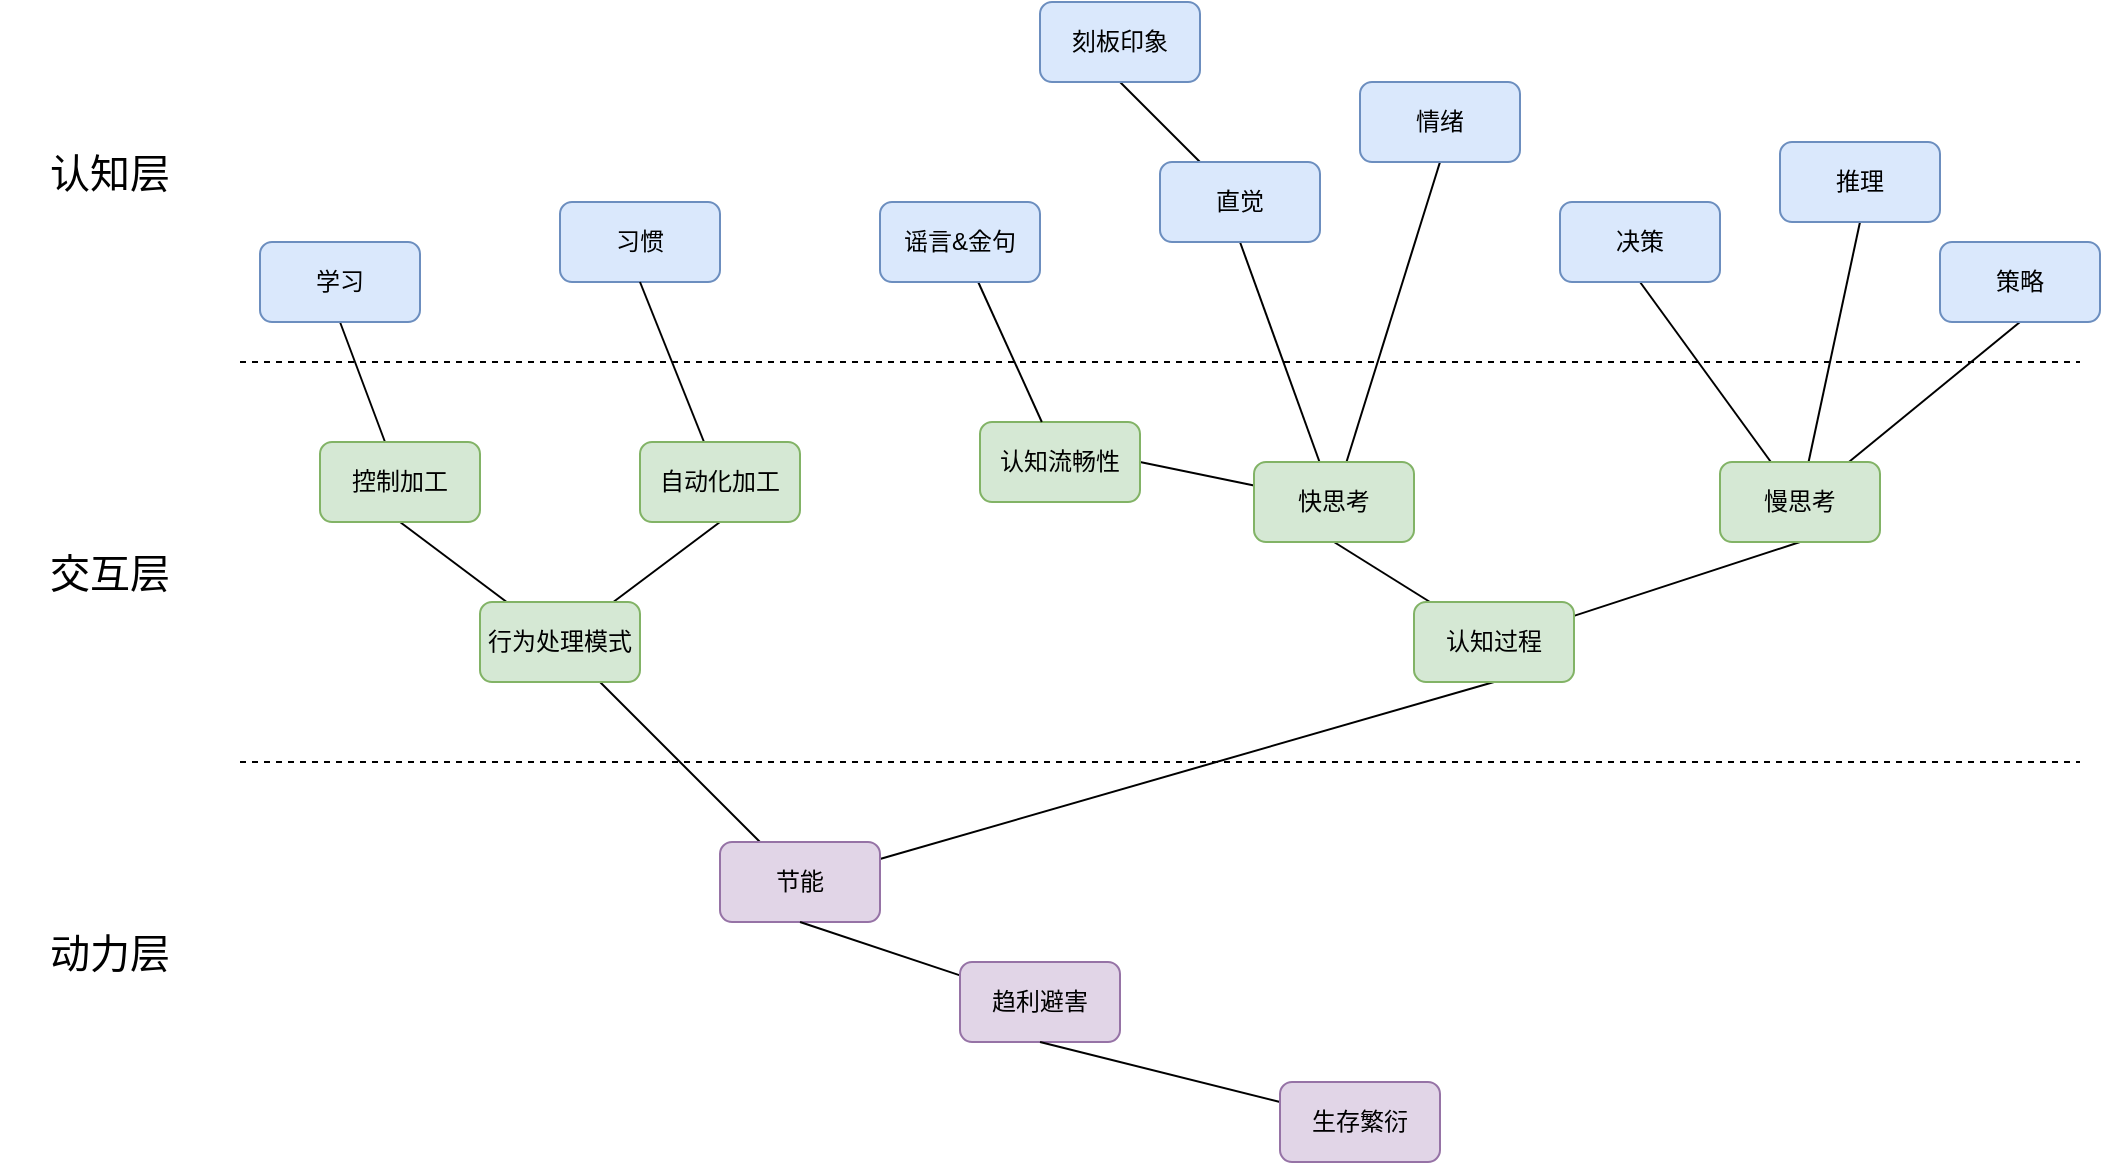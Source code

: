 <mxfile version="23.0.2" type="github">
  <diagram name="第 1 页" id="a5UMHPssw-oFXYJvmg0h">
    <mxGraphModel dx="1434" dy="746" grid="1" gridSize="10" guides="1" tooltips="1" connect="1" arrows="1" fold="1" page="1" pageScale="1" pageWidth="827" pageHeight="1169" math="0" shadow="0">
      <root>
        <mxCell id="0" />
        <mxCell id="1" parent="0" />
        <mxCell id="8wiE_rNxjlX-vsqhIwx7-1" value="" style="endArrow=none;dashed=1;html=1;rounded=0;" edge="1" parent="1">
          <mxGeometry width="50" height="50" relative="1" as="geometry">
            <mxPoint x="160" y="440" as="sourcePoint" />
            <mxPoint x="1080" y="440" as="targetPoint" />
          </mxGeometry>
        </mxCell>
        <mxCell id="8wiE_rNxjlX-vsqhIwx7-2" value="" style="endArrow=none;dashed=1;html=1;rounded=0;" edge="1" parent="1">
          <mxGeometry width="50" height="50" relative="1" as="geometry">
            <mxPoint x="160" y="640" as="sourcePoint" />
            <mxPoint x="1080" y="640" as="targetPoint" />
          </mxGeometry>
        </mxCell>
        <mxCell id="8wiE_rNxjlX-vsqhIwx7-3" value="认知层" style="text;html=1;strokeColor=none;fillColor=none;align=center;verticalAlign=middle;whiteSpace=wrap;rounded=0;fontSize=20;" vertex="1" parent="1">
          <mxGeometry x="40" y="330" width="110" height="30" as="geometry" />
        </mxCell>
        <mxCell id="8wiE_rNxjlX-vsqhIwx7-4" value="交互层" style="text;html=1;strokeColor=none;fillColor=none;align=center;verticalAlign=middle;whiteSpace=wrap;rounded=0;fontSize=20;" vertex="1" parent="1">
          <mxGeometry x="40" y="530" width="110" height="30" as="geometry" />
        </mxCell>
        <mxCell id="8wiE_rNxjlX-vsqhIwx7-5" value="动力层" style="text;html=1;strokeColor=none;fillColor=none;align=center;verticalAlign=middle;whiteSpace=wrap;rounded=0;fontSize=20;" vertex="1" parent="1">
          <mxGeometry x="40" y="720" width="110" height="30" as="geometry" />
        </mxCell>
        <mxCell id="8wiE_rNxjlX-vsqhIwx7-10" style="rounded=0;orthogonalLoop=1;jettySize=auto;html=1;endArrow=none;endFill=0;" edge="1" parent="1" source="8wiE_rNxjlX-vsqhIwx7-7" target="8wiE_rNxjlX-vsqhIwx7-8">
          <mxGeometry relative="1" as="geometry" />
        </mxCell>
        <mxCell id="8wiE_rNxjlX-vsqhIwx7-22" style="edgeStyle=none;shape=connector;rounded=0;orthogonalLoop=1;jettySize=auto;html=1;entryX=0.5;entryY=1;entryDx=0;entryDy=0;labelBackgroundColor=default;strokeColor=default;align=center;verticalAlign=middle;fontFamily=Helvetica;fontSize=11;fontColor=default;endArrow=none;endFill=0;" edge="1" parent="1" source="8wiE_rNxjlX-vsqhIwx7-7" target="8wiE_rNxjlX-vsqhIwx7-21">
          <mxGeometry relative="1" as="geometry" />
        </mxCell>
        <mxCell id="8wiE_rNxjlX-vsqhIwx7-7" value="节能" style="rounded=1;whiteSpace=wrap;html=1;fillColor=#e1d5e7;strokeColor=#9673a6;" vertex="1" parent="1">
          <mxGeometry x="400" y="680" width="80" height="40" as="geometry" />
        </mxCell>
        <mxCell id="8wiE_rNxjlX-vsqhIwx7-12" style="rounded=0;orthogonalLoop=1;jettySize=auto;html=1;entryX=0.5;entryY=1;entryDx=0;entryDy=0;endArrow=none;endFill=0;" edge="1" parent="1" source="8wiE_rNxjlX-vsqhIwx7-8" target="8wiE_rNxjlX-vsqhIwx7-11">
          <mxGeometry relative="1" as="geometry" />
        </mxCell>
        <mxCell id="8wiE_rNxjlX-vsqhIwx7-17" style="edgeStyle=none;shape=connector;rounded=0;orthogonalLoop=1;jettySize=auto;html=1;entryX=0.5;entryY=1;entryDx=0;entryDy=0;labelBackgroundColor=default;strokeColor=default;align=center;verticalAlign=middle;fontFamily=Helvetica;fontSize=11;fontColor=default;endArrow=none;endFill=0;" edge="1" parent="1" source="8wiE_rNxjlX-vsqhIwx7-8" target="8wiE_rNxjlX-vsqhIwx7-16">
          <mxGeometry relative="1" as="geometry" />
        </mxCell>
        <mxCell id="8wiE_rNxjlX-vsqhIwx7-8" value="行为处理模式" style="rounded=1;whiteSpace=wrap;html=1;fillColor=#d5e8d4;strokeColor=#82b366;" vertex="1" parent="1">
          <mxGeometry x="280" y="560" width="80" height="40" as="geometry" />
        </mxCell>
        <mxCell id="8wiE_rNxjlX-vsqhIwx7-9" value="习惯" style="rounded=1;whiteSpace=wrap;html=1;fillColor=#dae8fc;strokeColor=#6c8ebf;" vertex="1" parent="1">
          <mxGeometry x="320" y="360" width="80" height="40" as="geometry" />
        </mxCell>
        <mxCell id="8wiE_rNxjlX-vsqhIwx7-13" style="edgeStyle=none;shape=connector;rounded=0;orthogonalLoop=1;jettySize=auto;html=1;entryX=0.5;entryY=1;entryDx=0;entryDy=0;labelBackgroundColor=default;strokeColor=default;align=center;verticalAlign=middle;fontFamily=Helvetica;fontSize=11;fontColor=default;endArrow=none;endFill=0;" edge="1" parent="1" source="8wiE_rNxjlX-vsqhIwx7-11" target="8wiE_rNxjlX-vsqhIwx7-9">
          <mxGeometry relative="1" as="geometry" />
        </mxCell>
        <mxCell id="8wiE_rNxjlX-vsqhIwx7-11" value="自动化加工" style="rounded=1;whiteSpace=wrap;html=1;fillColor=#d5e8d4;strokeColor=#82b366;" vertex="1" parent="1">
          <mxGeometry x="360" y="480" width="80" height="40" as="geometry" />
        </mxCell>
        <mxCell id="8wiE_rNxjlX-vsqhIwx7-15" style="edgeStyle=none;shape=connector;rounded=0;orthogonalLoop=1;jettySize=auto;html=1;entryX=0.5;entryY=1;entryDx=0;entryDy=0;labelBackgroundColor=default;strokeColor=default;align=center;verticalAlign=middle;fontFamily=Helvetica;fontSize=11;fontColor=default;endArrow=none;endFill=0;" edge="1" parent="1" source="8wiE_rNxjlX-vsqhIwx7-14" target="8wiE_rNxjlX-vsqhIwx7-7">
          <mxGeometry relative="1" as="geometry" />
        </mxCell>
        <mxCell id="8wiE_rNxjlX-vsqhIwx7-14" value="趋利避害" style="rounded=1;whiteSpace=wrap;html=1;fillColor=#e1d5e7;strokeColor=#9673a6;" vertex="1" parent="1">
          <mxGeometry x="520" y="740" width="80" height="40" as="geometry" />
        </mxCell>
        <mxCell id="8wiE_rNxjlX-vsqhIwx7-20" style="edgeStyle=none;shape=connector;rounded=0;orthogonalLoop=1;jettySize=auto;html=1;entryX=0.5;entryY=1;entryDx=0;entryDy=0;labelBackgroundColor=default;strokeColor=default;align=center;verticalAlign=middle;fontFamily=Helvetica;fontSize=11;fontColor=default;endArrow=none;endFill=0;" edge="1" parent="1" source="8wiE_rNxjlX-vsqhIwx7-16" target="8wiE_rNxjlX-vsqhIwx7-19">
          <mxGeometry relative="1" as="geometry" />
        </mxCell>
        <mxCell id="8wiE_rNxjlX-vsqhIwx7-16" value="控制加工" style="rounded=1;whiteSpace=wrap;html=1;fillColor=#d5e8d4;strokeColor=#82b366;" vertex="1" parent="1">
          <mxGeometry x="200" y="480" width="80" height="40" as="geometry" />
        </mxCell>
        <mxCell id="8wiE_rNxjlX-vsqhIwx7-19" value="学习" style="rounded=1;whiteSpace=wrap;html=1;fillColor=#dae8fc;strokeColor=#6c8ebf;" vertex="1" parent="1">
          <mxGeometry x="170" y="380" width="80" height="40" as="geometry" />
        </mxCell>
        <mxCell id="8wiE_rNxjlX-vsqhIwx7-25" style="edgeStyle=none;shape=connector;rounded=0;orthogonalLoop=1;jettySize=auto;html=1;entryX=0.5;entryY=1;entryDx=0;entryDy=0;labelBackgroundColor=default;strokeColor=default;align=center;verticalAlign=middle;fontFamily=Helvetica;fontSize=11;fontColor=default;endArrow=none;endFill=0;" edge="1" parent="1" source="8wiE_rNxjlX-vsqhIwx7-21" target="8wiE_rNxjlX-vsqhIwx7-23">
          <mxGeometry relative="1" as="geometry" />
        </mxCell>
        <mxCell id="8wiE_rNxjlX-vsqhIwx7-26" style="edgeStyle=none;shape=connector;rounded=0;orthogonalLoop=1;jettySize=auto;html=1;entryX=0.5;entryY=1;entryDx=0;entryDy=0;labelBackgroundColor=default;strokeColor=default;align=center;verticalAlign=middle;fontFamily=Helvetica;fontSize=11;fontColor=default;endArrow=none;endFill=0;" edge="1" parent="1" source="8wiE_rNxjlX-vsqhIwx7-21" target="8wiE_rNxjlX-vsqhIwx7-24">
          <mxGeometry relative="1" as="geometry" />
        </mxCell>
        <mxCell id="8wiE_rNxjlX-vsqhIwx7-21" value="认知过程" style="rounded=1;whiteSpace=wrap;html=1;fillColor=#d5e8d4;strokeColor=#82b366;" vertex="1" parent="1">
          <mxGeometry x="747" y="560" width="80" height="40" as="geometry" />
        </mxCell>
        <mxCell id="8wiE_rNxjlX-vsqhIwx7-28" style="edgeStyle=none;shape=connector;rounded=0;orthogonalLoop=1;jettySize=auto;html=1;entryX=0.5;entryY=1;entryDx=0;entryDy=0;labelBackgroundColor=default;strokeColor=default;align=center;verticalAlign=middle;fontFamily=Helvetica;fontSize=11;fontColor=default;endArrow=none;endFill=0;" edge="1" parent="1" source="8wiE_rNxjlX-vsqhIwx7-23" target="8wiE_rNxjlX-vsqhIwx7-27">
          <mxGeometry relative="1" as="geometry" />
        </mxCell>
        <mxCell id="8wiE_rNxjlX-vsqhIwx7-33" style="edgeStyle=none;shape=connector;rounded=0;orthogonalLoop=1;jettySize=auto;html=1;entryX=0.5;entryY=1;entryDx=0;entryDy=0;labelBackgroundColor=default;strokeColor=default;align=center;verticalAlign=middle;fontFamily=Helvetica;fontSize=11;fontColor=default;endArrow=none;endFill=0;" edge="1" parent="1" source="8wiE_rNxjlX-vsqhIwx7-23" target="8wiE_rNxjlX-vsqhIwx7-32">
          <mxGeometry relative="1" as="geometry" />
        </mxCell>
        <mxCell id="8wiE_rNxjlX-vsqhIwx7-44" style="edgeStyle=none;shape=connector;rounded=0;orthogonalLoop=1;jettySize=auto;html=1;entryX=1;entryY=0.5;entryDx=0;entryDy=0;labelBackgroundColor=default;strokeColor=default;align=center;verticalAlign=middle;fontFamily=Helvetica;fontSize=11;fontColor=default;endArrow=none;endFill=0;" edge="1" parent="1" source="8wiE_rNxjlX-vsqhIwx7-23" target="8wiE_rNxjlX-vsqhIwx7-43">
          <mxGeometry relative="1" as="geometry" />
        </mxCell>
        <mxCell id="8wiE_rNxjlX-vsqhIwx7-23" value="快思考" style="rounded=1;whiteSpace=wrap;html=1;fillColor=#d5e8d4;strokeColor=#82b366;" vertex="1" parent="1">
          <mxGeometry x="667" y="490" width="80" height="40" as="geometry" />
        </mxCell>
        <mxCell id="8wiE_rNxjlX-vsqhIwx7-31" style="edgeStyle=none;shape=connector;rounded=0;orthogonalLoop=1;jettySize=auto;html=1;entryX=0.5;entryY=1;entryDx=0;entryDy=0;labelBackgroundColor=default;strokeColor=default;align=center;verticalAlign=middle;fontFamily=Helvetica;fontSize=11;fontColor=default;endArrow=none;endFill=0;" edge="1" parent="1" source="8wiE_rNxjlX-vsqhIwx7-24" target="8wiE_rNxjlX-vsqhIwx7-30">
          <mxGeometry relative="1" as="geometry" />
        </mxCell>
        <mxCell id="8wiE_rNxjlX-vsqhIwx7-42" style="edgeStyle=none;shape=connector;rounded=0;orthogonalLoop=1;jettySize=auto;html=1;entryX=0.5;entryY=1;entryDx=0;entryDy=0;labelBackgroundColor=default;strokeColor=default;align=center;verticalAlign=middle;fontFamily=Helvetica;fontSize=11;fontColor=default;endArrow=none;endFill=0;" edge="1" parent="1" source="8wiE_rNxjlX-vsqhIwx7-24" target="8wiE_rNxjlX-vsqhIwx7-40">
          <mxGeometry relative="1" as="geometry" />
        </mxCell>
        <mxCell id="8wiE_rNxjlX-vsqhIwx7-49" style="edgeStyle=none;shape=connector;rounded=0;orthogonalLoop=1;jettySize=auto;html=1;entryX=0.5;entryY=1;entryDx=0;entryDy=0;labelBackgroundColor=default;strokeColor=default;align=center;verticalAlign=middle;fontFamily=Helvetica;fontSize=11;fontColor=default;endArrow=none;endFill=0;" edge="1" parent="1" source="8wiE_rNxjlX-vsqhIwx7-24" target="8wiE_rNxjlX-vsqhIwx7-48">
          <mxGeometry relative="1" as="geometry" />
        </mxCell>
        <mxCell id="8wiE_rNxjlX-vsqhIwx7-24" value="慢思考" style="rounded=1;whiteSpace=wrap;html=1;fillColor=#d5e8d4;strokeColor=#82b366;" vertex="1" parent="1">
          <mxGeometry x="900" y="490" width="80" height="40" as="geometry" />
        </mxCell>
        <mxCell id="8wiE_rNxjlX-vsqhIwx7-35" style="edgeStyle=none;shape=connector;rounded=0;orthogonalLoop=1;jettySize=auto;html=1;entryX=0.5;entryY=1;entryDx=0;entryDy=0;labelBackgroundColor=default;strokeColor=default;align=center;verticalAlign=middle;fontFamily=Helvetica;fontSize=11;fontColor=default;endArrow=none;endFill=0;" edge="1" parent="1" source="8wiE_rNxjlX-vsqhIwx7-27" target="8wiE_rNxjlX-vsqhIwx7-34">
          <mxGeometry relative="1" as="geometry" />
        </mxCell>
        <mxCell id="8wiE_rNxjlX-vsqhIwx7-27" value="直觉" style="rounded=1;whiteSpace=wrap;html=1;fillColor=#dae8fc;strokeColor=#6c8ebf;" vertex="1" parent="1">
          <mxGeometry x="620" y="340" width="80" height="40" as="geometry" />
        </mxCell>
        <mxCell id="8wiE_rNxjlX-vsqhIwx7-30" value="决策" style="rounded=1;whiteSpace=wrap;html=1;fillColor=#dae8fc;strokeColor=#6c8ebf;" vertex="1" parent="1">
          <mxGeometry x="820" y="360" width="80" height="40" as="geometry" />
        </mxCell>
        <mxCell id="8wiE_rNxjlX-vsqhIwx7-32" value="情绪" style="rounded=1;whiteSpace=wrap;html=1;fillColor=#dae8fc;strokeColor=#6c8ebf;" vertex="1" parent="1">
          <mxGeometry x="720" y="300" width="80" height="40" as="geometry" />
        </mxCell>
        <mxCell id="8wiE_rNxjlX-vsqhIwx7-34" value="刻板印象" style="rounded=1;whiteSpace=wrap;html=1;fillColor=#dae8fc;strokeColor=#6c8ebf;" vertex="1" parent="1">
          <mxGeometry x="560" y="260" width="80" height="40" as="geometry" />
        </mxCell>
        <mxCell id="8wiE_rNxjlX-vsqhIwx7-39" style="edgeStyle=none;shape=connector;rounded=0;orthogonalLoop=1;jettySize=auto;html=1;entryX=0.5;entryY=1;entryDx=0;entryDy=0;labelBackgroundColor=default;strokeColor=default;align=center;verticalAlign=middle;fontFamily=Helvetica;fontSize=11;fontColor=default;endArrow=none;endFill=0;" edge="1" parent="1" source="8wiE_rNxjlX-vsqhIwx7-37" target="8wiE_rNxjlX-vsqhIwx7-14">
          <mxGeometry relative="1" as="geometry" />
        </mxCell>
        <mxCell id="8wiE_rNxjlX-vsqhIwx7-37" value="生存繁衍" style="rounded=1;whiteSpace=wrap;html=1;fillColor=#e1d5e7;strokeColor=#9673a6;" vertex="1" parent="1">
          <mxGeometry x="680" y="800" width="80" height="40" as="geometry" />
        </mxCell>
        <mxCell id="8wiE_rNxjlX-vsqhIwx7-40" value="推理" style="rounded=1;whiteSpace=wrap;html=1;fillColor=#dae8fc;strokeColor=#6c8ebf;" vertex="1" parent="1">
          <mxGeometry x="930" y="330" width="80" height="40" as="geometry" />
        </mxCell>
        <mxCell id="8wiE_rNxjlX-vsqhIwx7-43" value="认知流畅性" style="rounded=1;whiteSpace=wrap;html=1;fillColor=#d5e8d4;strokeColor=#82b366;" vertex="1" parent="1">
          <mxGeometry x="530" y="470" width="80" height="40" as="geometry" />
        </mxCell>
        <mxCell id="8wiE_rNxjlX-vsqhIwx7-46" style="edgeStyle=none;shape=connector;rounded=0;orthogonalLoop=1;jettySize=auto;html=1;labelBackgroundColor=default;strokeColor=default;align=center;verticalAlign=middle;fontFamily=Helvetica;fontSize=11;fontColor=default;endArrow=none;endFill=0;" edge="1" parent="1" source="8wiE_rNxjlX-vsqhIwx7-45" target="8wiE_rNxjlX-vsqhIwx7-43">
          <mxGeometry relative="1" as="geometry" />
        </mxCell>
        <mxCell id="8wiE_rNxjlX-vsqhIwx7-45" value="谣言&amp;amp;金句" style="rounded=1;whiteSpace=wrap;html=1;fillColor=#dae8fc;strokeColor=#6c8ebf;" vertex="1" parent="1">
          <mxGeometry x="480" y="360" width="80" height="40" as="geometry" />
        </mxCell>
        <mxCell id="8wiE_rNxjlX-vsqhIwx7-48" value="策略" style="rounded=1;whiteSpace=wrap;html=1;fillColor=#dae8fc;strokeColor=#6c8ebf;" vertex="1" parent="1">
          <mxGeometry x="1010" y="380" width="80" height="40" as="geometry" />
        </mxCell>
      </root>
    </mxGraphModel>
  </diagram>
</mxfile>
